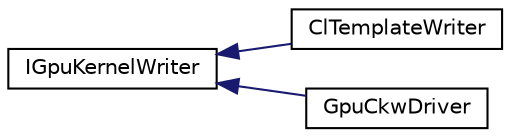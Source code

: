 digraph "Graphical Class Hierarchy"
{
 // LATEX_PDF_SIZE
  edge [fontname="Helvetica",fontsize="10",labelfontname="Helvetica",labelfontsize="10"];
  node [fontname="Helvetica",fontsize="10",shape=record];
  rankdir="LR";
  Node0 [label="IGpuKernelWriter",height=0.2,width=0.4,color="black", fillcolor="white", style="filled",URL="$classarm__compute_1_1experimental_1_1dynamic__fusion_1_1_i_gpu_kernel_writer.xhtml",tooltip="An interface that can write a gpu kernel."];
  Node0 -> Node1 [dir="back",color="midnightblue",fontsize="10",style="solid",fontname="Helvetica"];
  Node1 [label="ClTemplateWriter",height=0.2,width=0.4,color="black", fillcolor="white", style="filled",URL="$classarm__compute_1_1experimental_1_1dynamic__fusion_1_1_cl_template_writer.xhtml",tooltip="Use a templated-string-based method to write kernel code It stitches the component code templates tog..."];
  Node0 -> Node2 [dir="back",color="midnightblue",fontsize="10",style="solid",fontname="Helvetica"];
  Node2 [label="GpuCkwDriver",height=0.2,width=0.4,color="black", fillcolor="white", style="filled",URL="$classarm__compute_1_1experimental_1_1dynamic__fusion_1_1_gpu_ckw_driver.xhtml",tooltip="Use Kernel Writer to write kernel code Used by dynamic_fusion module."];
}
